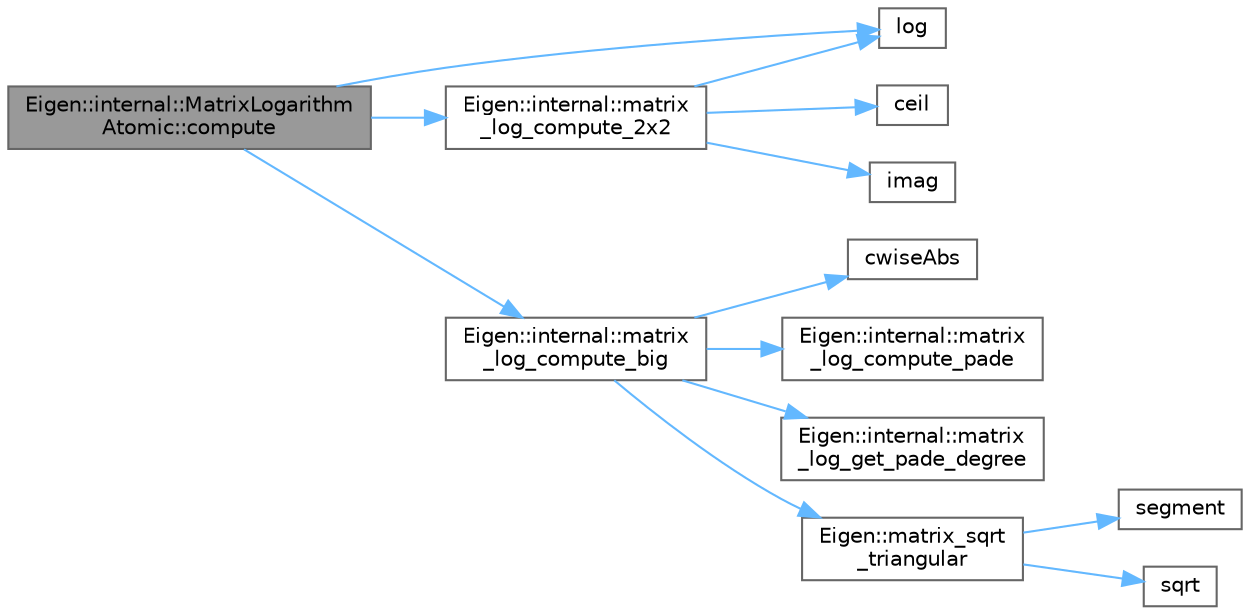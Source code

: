 digraph "Eigen::internal::MatrixLogarithmAtomic::compute"
{
 // LATEX_PDF_SIZE
  bgcolor="transparent";
  edge [fontname=Helvetica,fontsize=10,labelfontname=Helvetica,labelfontsize=10];
  node [fontname=Helvetica,fontsize=10,shape=box,height=0.2,width=0.4];
  rankdir="LR";
  Node1 [id="Node000001",label="Eigen::internal::MatrixLogarithm\lAtomic::compute",height=0.2,width=0.4,color="gray40", fillcolor="grey60", style="filled", fontcolor="black",tooltip="Compute matrix logarithm of atomic matrix"];
  Node1 -> Node2 [id="edge1_Node000001_Node000002",color="steelblue1",style="solid",tooltip=" "];
  Node2 [id="Node000002",label="log",height=0.2,width=0.4,color="grey40", fillcolor="white", style="filled",URL="$_array_cwise_unary_ops_8h.html#a48e72df6412ca98881afcd657352a1d5",tooltip=" "];
  Node1 -> Node3 [id="edge2_Node000001_Node000003",color="steelblue1",style="solid",tooltip=" "];
  Node3 [id="Node000003",label="Eigen::internal::matrix\l_log_compute_2x2",height=0.2,width=0.4,color="grey40", fillcolor="white", style="filled",URL="$namespace_eigen_1_1internal.html#a1cb8d312c017f94570a52317fd1ece5f",tooltip="Compute logarithm of 2x2 triangular matrix."];
  Node3 -> Node4 [id="edge3_Node000003_Node000004",color="steelblue1",style="solid",tooltip=" "];
  Node4 [id="Node000004",label="ceil",height=0.2,width=0.4,color="grey40", fillcolor="white", style="filled",URL="$_array_cwise_unary_ops_8h.html#a63043b6807e8e10fb1adf4667e3664d2",tooltip=" "];
  Node3 -> Node5 [id="edge4_Node000003_Node000005",color="steelblue1",style="solid",tooltip=" "];
  Node5 [id="Node000005",label="imag",height=0.2,width=0.4,color="grey40", fillcolor="white", style="filled",URL="$_common_cwise_unary_ops_8h.html#a8cc3d2f4413a156b2ec6a3097efd3aa4",tooltip=" "];
  Node3 -> Node2 [id="edge5_Node000003_Node000002",color="steelblue1",style="solid",tooltip=" "];
  Node1 -> Node6 [id="edge6_Node000001_Node000006",color="steelblue1",style="solid",tooltip=" "];
  Node6 [id="Node000006",label="Eigen::internal::matrix\l_log_compute_big",height=0.2,width=0.4,color="grey40", fillcolor="white", style="filled",URL="$namespace_eigen_1_1internal.html#ac2de7acbbff34ec236ee5e9fdb2eee38",tooltip="Compute logarithm of triangular matrices with size > 2."];
  Node6 -> Node7 [id="edge7_Node000006_Node000007",color="steelblue1",style="solid",tooltip=" "];
  Node7 [id="Node000007",label="cwiseAbs",height=0.2,width=0.4,color="grey40", fillcolor="white", style="filled",URL="$_matrix_cwise_unary_ops_8h.html#afaccb60c8e7e930b441a048374b64ea3",tooltip=" "];
  Node6 -> Node8 [id="edge8_Node000006_Node000008",color="steelblue1",style="solid",tooltip=" "];
  Node8 [id="Node000008",label="Eigen::internal::matrix\l_log_compute_pade",height=0.2,width=0.4,color="grey40", fillcolor="white", style="filled",URL="$namespace_eigen_1_1internal.html#a366cdd93d3035b0053cc8b3bff77f2a4",tooltip=" "];
  Node6 -> Node9 [id="edge9_Node000006_Node000009",color="steelblue1",style="solid",tooltip=" "];
  Node9 [id="Node000009",label="Eigen::internal::matrix\l_log_get_pade_degree",height=0.2,width=0.4,color="grey40", fillcolor="white", style="filled",URL="$namespace_eigen_1_1internal.html#ae0091d6d89ad60b1117bbb1b4b9901d0",tooltip=" "];
  Node6 -> Node10 [id="edge10_Node000006_Node000010",color="steelblue1",style="solid",tooltip=" "];
  Node10 [id="Node000010",label="Eigen::matrix_sqrt\l_triangular",height=0.2,width=0.4,color="grey40", fillcolor="white", style="filled",URL="$namespace_eigen.html#ae51c91f920f6ea4a7f6f72caa1e8249f",tooltip="Compute matrix square root of triangular matrix."];
  Node10 -> Node11 [id="edge11_Node000010_Node000011",color="steelblue1",style="solid",tooltip=" "];
  Node11 [id="Node000011",label="segment",height=0.2,width=0.4,color="grey40", fillcolor="white", style="filled",URL="$_block_methods_8h.html#a3c8d2bfe6f857a2a270b78759487e3a8",tooltip="This is the const version of segment(Index,Index)."];
  Node10 -> Node12 [id="edge12_Node000010_Node000012",color="steelblue1",style="solid",tooltip=" "];
  Node12 [id="Node000012",label="sqrt",height=0.2,width=0.4,color="grey40", fillcolor="white", style="filled",URL="$_array_cwise_unary_ops_8h.html#a656b9217a2fcb6de59dc8d1eb3079cc7",tooltip=" "];
}
